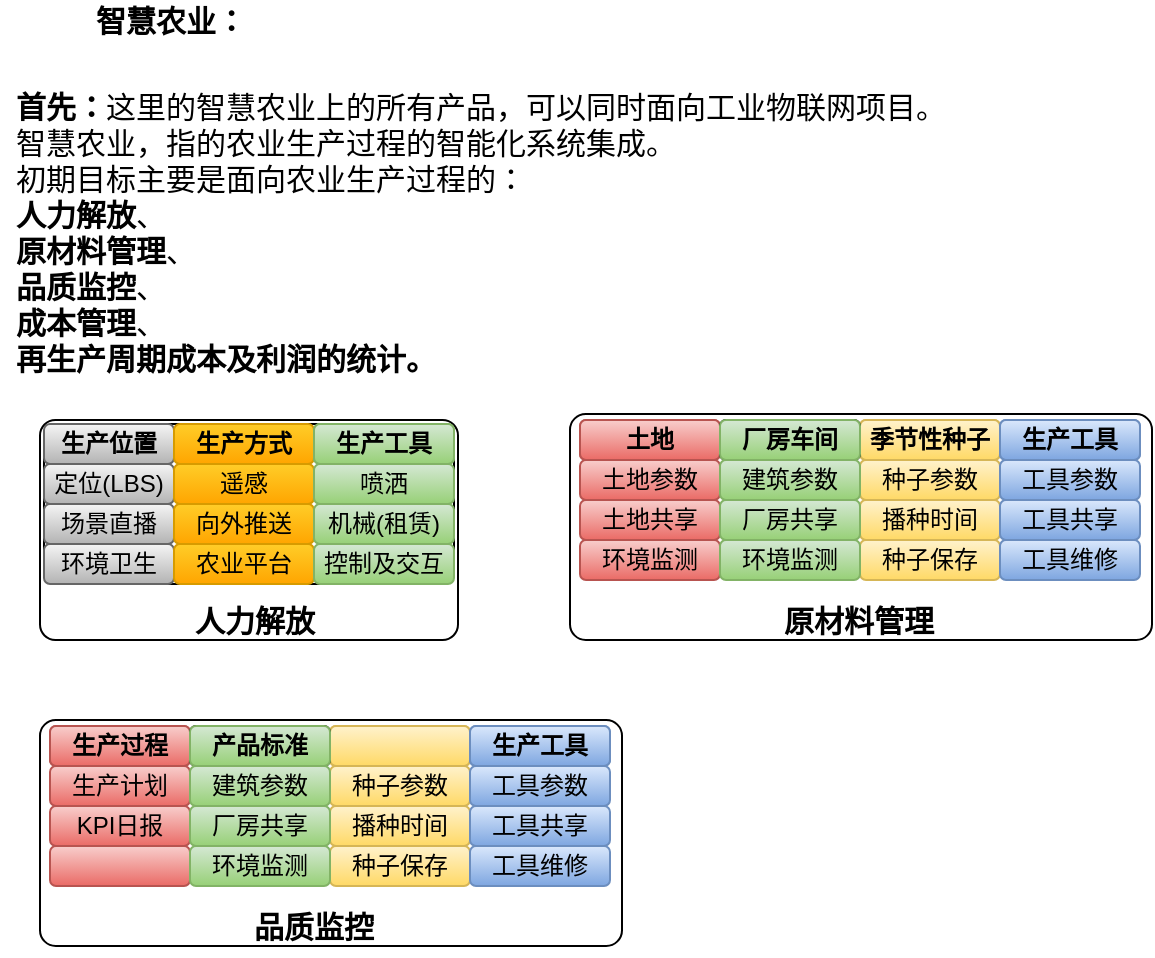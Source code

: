 <mxfile version="13.2.4" type="github">
  <diagram id="H-AtYfi4JVQoRXPYKVEc" name="第 1 页">
    <mxGraphModel dx="1422" dy="772" grid="1" gridSize="10" guides="1" tooltips="1" connect="1" arrows="1" fold="1" page="1" pageScale="1" pageWidth="827" pageHeight="1169" math="0" shadow="0">
      <root>
        <mxCell id="0" />
        <mxCell id="1" parent="0" />
        <mxCell id="hXZyT1r0rJxnU-BGcbAH-51" value="" style="rounded=1;whiteSpace=wrap;html=1;arcSize=7;" vertex="1" parent="1">
          <mxGeometry x="325" y="237" width="291" height="113" as="geometry" />
        </mxCell>
        <mxCell id="hXZyT1r0rJxnU-BGcbAH-1" value="" style="rounded=1;whiteSpace=wrap;html=1;arcSize=7;" vertex="1" parent="1">
          <mxGeometry x="60" y="240" width="209" height="110" as="geometry" />
        </mxCell>
        <mxCell id="hXZyT1r0rJxnU-BGcbAH-2" value="&lt;div style=&quot;text-align: left&quot;&gt;&lt;b&gt;智慧农业：&lt;/b&gt;&lt;/div&gt;" style="text;html=1;align=center;verticalAlign=middle;resizable=0;points=[];autosize=1;fontSize=15;" vertex="1" parent="1">
          <mxGeometry x="80" y="30" width="90" height="20" as="geometry" />
        </mxCell>
        <mxCell id="hXZyT1r0rJxnU-BGcbAH-3" value="&lt;div style=&quot;text-align: left&quot;&gt;&lt;b style=&quot;font-size: 15px&quot;&gt;首先：&lt;/b&gt;&lt;span style=&quot;font-size: 15px&quot;&gt;这里的智慧农业上的所有产品，可以同时面向工业物联网项目。&lt;/span&gt;&lt;/div&gt;&lt;span style=&quot;font-size: 15px&quot;&gt;&lt;div style=&quot;text-align: left&quot;&gt;智慧农业，指的农业生产过程的智能化系统集成。&lt;/div&gt;&lt;div style=&quot;text-align: left&quot;&gt;初期目标主要是面向农业生产过程的：&lt;/div&gt;&lt;div style=&quot;text-align: left&quot;&gt;&lt;b&gt;人力解放&lt;/b&gt;、&lt;/div&gt;&lt;div style=&quot;text-align: left&quot;&gt;&lt;b&gt;原材料管理&lt;/b&gt;、&lt;/div&gt;&lt;div style=&quot;text-align: left&quot;&gt;&lt;b&gt;品质监控&lt;/b&gt;、&lt;/div&gt;&lt;div style=&quot;text-align: left&quot;&gt;&lt;b&gt;成本管理&lt;/b&gt;、&lt;/div&gt;&lt;div style=&quot;text-align: left&quot;&gt;&lt;b&gt;再生产周期成本及利润的统计。&lt;/b&gt;&lt;/div&gt;&lt;div style=&quot;text-align: left&quot;&gt;&lt;span&gt;&lt;br&gt;&lt;/span&gt;&lt;/div&gt;&lt;/span&gt;" style="text;html=1;align=center;verticalAlign=middle;resizable=0;points=[];autosize=1;" vertex="1" parent="1">
          <mxGeometry x="40" y="90" width="480" height="130" as="geometry" />
        </mxCell>
        <mxCell id="hXZyT1r0rJxnU-BGcbAH-6" value="" style="rounded=1;whiteSpace=wrap;html=1;" vertex="1" parent="1">
          <mxGeometry x="62" y="242" width="205" height="80" as="geometry" />
        </mxCell>
        <mxCell id="hXZyT1r0rJxnU-BGcbAH-5" value="&lt;b&gt;生产位置&lt;/b&gt;" style="rounded=1;whiteSpace=wrap;html=1;gradientColor=#b3b3b3;fillColor=#f5f5f5;strokeColor=#666666;" vertex="1" parent="1">
          <mxGeometry x="62" y="242" width="65" height="20" as="geometry" />
        </mxCell>
        <mxCell id="hXZyT1r0rJxnU-BGcbAH-12" value="&lt;b style=&quot;font-size: 15px ; text-align: left&quot;&gt;人力解放&lt;/b&gt;" style="text;html=1;align=center;verticalAlign=middle;resizable=0;points=[];autosize=1;" vertex="1" parent="1">
          <mxGeometry x="127" y="330" width="80" height="20" as="geometry" />
        </mxCell>
        <mxCell id="hXZyT1r0rJxnU-BGcbAH-13" value="&lt;b&gt;生产方式&lt;/b&gt;" style="rounded=1;whiteSpace=wrap;html=1;gradientColor=#ffa500;fillColor=#ffcd28;strokeColor=#d79b00;" vertex="1" parent="1">
          <mxGeometry x="127" y="242" width="70" height="20" as="geometry" />
        </mxCell>
        <mxCell id="hXZyT1r0rJxnU-BGcbAH-14" value="生产工具" style="rounded=1;whiteSpace=wrap;html=1;gradientColor=#97d077;fillColor=#d5e8d4;strokeColor=#82b366;gradientDirection=south;" vertex="1" parent="1">
          <mxGeometry x="197" y="242" width="70" height="20" as="geometry" />
        </mxCell>
        <mxCell id="hXZyT1r0rJxnU-BGcbAH-15" value="定位(LBS)" style="rounded=1;whiteSpace=wrap;html=1;gradientColor=#b3b3b3;fillColor=#f5f5f5;strokeColor=#666666;" vertex="1" parent="1">
          <mxGeometry x="62" y="262" width="65" height="20" as="geometry" />
        </mxCell>
        <mxCell id="hXZyT1r0rJxnU-BGcbAH-16" value="场景直播" style="rounded=1;whiteSpace=wrap;html=1;gradientColor=#b3b3b3;fillColor=#f5f5f5;strokeColor=#666666;" vertex="1" parent="1">
          <mxGeometry x="62" y="282" width="65" height="20" as="geometry" />
        </mxCell>
        <mxCell id="hXZyT1r0rJxnU-BGcbAH-17" value="环境卫生" style="rounded=1;whiteSpace=wrap;html=1;gradientColor=#b3b3b3;fillColor=#f5f5f5;strokeColor=#666666;" vertex="1" parent="1">
          <mxGeometry x="62" y="302" width="65" height="20" as="geometry" />
        </mxCell>
        <mxCell id="hXZyT1r0rJxnU-BGcbAH-18" value="遥感" style="rounded=1;whiteSpace=wrap;html=1;gradientColor=#ffa500;fillColor=#ffcd28;strokeColor=#d79b00;" vertex="1" parent="1">
          <mxGeometry x="127" y="262" width="70" height="20" as="geometry" />
        </mxCell>
        <mxCell id="hXZyT1r0rJxnU-BGcbAH-19" value="向外推送" style="rounded=1;whiteSpace=wrap;html=1;gradientColor=#ffa500;fillColor=#ffcd28;strokeColor=#d79b00;" vertex="1" parent="1">
          <mxGeometry x="127" y="282" width="70" height="20" as="geometry" />
        </mxCell>
        <mxCell id="hXZyT1r0rJxnU-BGcbAH-20" value="农业平台" style="rounded=1;whiteSpace=wrap;html=1;gradientColor=#ffa500;fillColor=#ffcd28;strokeColor=#d79b00;" vertex="1" parent="1">
          <mxGeometry x="127" y="302" width="70" height="20" as="geometry" />
        </mxCell>
        <mxCell id="hXZyT1r0rJxnU-BGcbAH-21" value="喷洒&lt;span style=&quot;color: rgba(0 , 0 , 0 , 0) ; font-family: monospace ; font-size: 0px&quot;&gt;%3CmxGraphModel%3E%3Croot%3E%3CmxCell%20id%3D%220%22%2F%3E%3CmxCell%20id%3D%221%22%20parent%3D%220%22%2F%3E%3CmxCell%20id%3D%222%22%20value%3D%22%E9%81%A5%E6%84%9F%22%20style%3D%22rounded%3D1%3BwhiteSpace%3Dwrap%3Bhtml%3D1%3B%22%20vertex%3D%221%22%20parent%3D%221%22%3E%3CmxGeometry%20x%3D%22120%22%20y%3D%22300%22%20width%3D%2270%22%20height%3D%2220%22%20as%3D%22geometry%22%2F%3E%3C%2FmxCell%3E%3C%2Froot%3E%3C%2FmxGraphModel%3E&lt;/span&gt;" style="rounded=1;whiteSpace=wrap;html=1;gradientColor=#97d077;fillColor=#d5e8d4;strokeColor=#82b366;gradientDirection=south;" vertex="1" parent="1">
          <mxGeometry x="197" y="262" width="70" height="20" as="geometry" />
        </mxCell>
        <mxCell id="hXZyT1r0rJxnU-BGcbAH-22" value="机械(租赁)" style="rounded=1;whiteSpace=wrap;html=1;gradientColor=#97d077;fillColor=#d5e8d4;strokeColor=#82b366;gradientDirection=south;" vertex="1" parent="1">
          <mxGeometry x="197" y="282" width="70" height="20" as="geometry" />
        </mxCell>
        <mxCell id="hXZyT1r0rJxnU-BGcbAH-23" value="控制及交互" style="rounded=1;whiteSpace=wrap;html=1;gradientColor=#97d077;fillColor=#d5e8d4;strokeColor=#82b366;gradientDirection=south;" vertex="1" parent="1">
          <mxGeometry x="197" y="302" width="70" height="20" as="geometry" />
        </mxCell>
        <mxCell id="hXZyT1r0rJxnU-BGcbAH-24" value="&lt;b&gt;生产工具&lt;/b&gt;" style="rounded=1;whiteSpace=wrap;html=1;gradientColor=#97d077;fillColor=#d5e8d4;strokeColor=#82b366;gradientDirection=south;" vertex="1" parent="1">
          <mxGeometry x="197" y="242" width="70" height="20" as="geometry" />
        </mxCell>
        <mxCell id="hXZyT1r0rJxnU-BGcbAH-25" value="生产工具" style="rounded=1;whiteSpace=wrap;html=1;gradientColor=#ffd966;fillColor=#fff2cc;strokeColor=#d6b656;" vertex="1" parent="1">
          <mxGeometry x="470" y="240" width="70" height="20" as="geometry" />
        </mxCell>
        <mxCell id="hXZyT1r0rJxnU-BGcbAH-26" value="种子参数" style="rounded=1;whiteSpace=wrap;html=1;gradientColor=#ffd966;fillColor=#fff2cc;strokeColor=#d6b656;" vertex="1" parent="1">
          <mxGeometry x="470" y="260" width="70" height="20" as="geometry" />
        </mxCell>
        <mxCell id="hXZyT1r0rJxnU-BGcbAH-27" value="播种时间" style="rounded=1;whiteSpace=wrap;html=1;gradientColor=#ffd966;fillColor=#fff2cc;strokeColor=#d6b656;" vertex="1" parent="1">
          <mxGeometry x="470" y="280" width="70" height="20" as="geometry" />
        </mxCell>
        <mxCell id="hXZyT1r0rJxnU-BGcbAH-28" value="种子保存" style="rounded=1;whiteSpace=wrap;html=1;gradientColor=#ffd966;fillColor=#fff2cc;strokeColor=#d6b656;" vertex="1" parent="1">
          <mxGeometry x="470" y="300" width="70" height="20" as="geometry" />
        </mxCell>
        <mxCell id="hXZyT1r0rJxnU-BGcbAH-29" value="&lt;b&gt;季节性种子&lt;/b&gt;" style="rounded=1;whiteSpace=wrap;html=1;gradientColor=#ffd966;fillColor=#fff2cc;strokeColor=#d6b656;" vertex="1" parent="1">
          <mxGeometry x="470" y="240" width="70" height="20" as="geometry" />
        </mxCell>
        <mxCell id="hXZyT1r0rJxnU-BGcbAH-30" value="生产工具" style="rounded=1;whiteSpace=wrap;html=1;gradientColor=#7ea6e0;fillColor=#dae8fc;strokeColor=#6c8ebf;" vertex="1" parent="1">
          <mxGeometry x="540" y="240" width="70" height="20" as="geometry" />
        </mxCell>
        <mxCell id="hXZyT1r0rJxnU-BGcbAH-31" value="工具参数" style="rounded=1;whiteSpace=wrap;html=1;gradientColor=#7ea6e0;fillColor=#dae8fc;strokeColor=#6c8ebf;" vertex="1" parent="1">
          <mxGeometry x="540" y="260" width="70" height="20" as="geometry" />
        </mxCell>
        <mxCell id="hXZyT1r0rJxnU-BGcbAH-32" value="工具共享" style="rounded=1;whiteSpace=wrap;html=1;gradientColor=#7ea6e0;fillColor=#dae8fc;strokeColor=#6c8ebf;" vertex="1" parent="1">
          <mxGeometry x="540" y="280" width="70" height="20" as="geometry" />
        </mxCell>
        <mxCell id="hXZyT1r0rJxnU-BGcbAH-33" value="工具维修" style="rounded=1;whiteSpace=wrap;html=1;gradientColor=#7ea6e0;fillColor=#dae8fc;strokeColor=#6c8ebf;" vertex="1" parent="1">
          <mxGeometry x="540" y="300" width="70" height="20" as="geometry" />
        </mxCell>
        <mxCell id="hXZyT1r0rJxnU-BGcbAH-34" value="&lt;b&gt;生产工具&lt;/b&gt;" style="rounded=1;whiteSpace=wrap;html=1;gradientColor=#7ea6e0;fillColor=#dae8fc;strokeColor=#6c8ebf;" vertex="1" parent="1">
          <mxGeometry x="540" y="240" width="70" height="20" as="geometry" />
        </mxCell>
        <mxCell id="hXZyT1r0rJxnU-BGcbAH-41" value="生产工具" style="rounded=1;whiteSpace=wrap;html=1;gradientColor=#ea6b66;fillColor=#f8cecc;strokeColor=#b85450;" vertex="1" parent="1">
          <mxGeometry x="330" y="240" width="70" height="20" as="geometry" />
        </mxCell>
        <mxCell id="hXZyT1r0rJxnU-BGcbAH-42" value="土地参数" style="rounded=1;whiteSpace=wrap;html=1;gradientColor=#ea6b66;fillColor=#f8cecc;strokeColor=#b85450;" vertex="1" parent="1">
          <mxGeometry x="330" y="260" width="70" height="20" as="geometry" />
        </mxCell>
        <mxCell id="hXZyT1r0rJxnU-BGcbAH-43" value="土地共享" style="rounded=1;whiteSpace=wrap;html=1;gradientColor=#ea6b66;fillColor=#f8cecc;strokeColor=#b85450;" vertex="1" parent="1">
          <mxGeometry x="330" y="280" width="70" height="20" as="geometry" />
        </mxCell>
        <mxCell id="hXZyT1r0rJxnU-BGcbAH-44" value="环境监测" style="rounded=1;whiteSpace=wrap;html=1;gradientColor=#ea6b66;fillColor=#f8cecc;strokeColor=#b85450;" vertex="1" parent="1">
          <mxGeometry x="330" y="300" width="70" height="20" as="geometry" />
        </mxCell>
        <mxCell id="hXZyT1r0rJxnU-BGcbAH-45" value="土地" style="rounded=1;whiteSpace=wrap;html=1;gradientColor=#ea6b66;fillColor=#f8cecc;strokeColor=#b85450;fontStyle=1" vertex="1" parent="1">
          <mxGeometry x="330" y="240" width="70" height="20" as="geometry" />
        </mxCell>
        <mxCell id="hXZyT1r0rJxnU-BGcbAH-46" value="生产工具" style="rounded=1;whiteSpace=wrap;html=1;" vertex="1" parent="1">
          <mxGeometry x="400" y="240" width="70" height="20" as="geometry" />
        </mxCell>
        <mxCell id="hXZyT1r0rJxnU-BGcbAH-47" value="建筑参数" style="rounded=1;whiteSpace=wrap;html=1;gradientColor=#97d077;fillColor=#d5e8d4;strokeColor=#82b366;" vertex="1" parent="1">
          <mxGeometry x="400" y="260" width="70" height="20" as="geometry" />
        </mxCell>
        <mxCell id="hXZyT1r0rJxnU-BGcbAH-48" value="厂房共享" style="rounded=1;whiteSpace=wrap;html=1;gradientColor=#97d077;fillColor=#d5e8d4;strokeColor=#82b366;" vertex="1" parent="1">
          <mxGeometry x="400" y="280" width="70" height="20" as="geometry" />
        </mxCell>
        <mxCell id="hXZyT1r0rJxnU-BGcbAH-49" value="环境监测" style="rounded=1;whiteSpace=wrap;html=1;gradientColor=#97d077;fillColor=#d5e8d4;strokeColor=#82b366;" vertex="1" parent="1">
          <mxGeometry x="400" y="300" width="70" height="20" as="geometry" />
        </mxCell>
        <mxCell id="hXZyT1r0rJxnU-BGcbAH-50" value="&lt;b&gt;厂房车间&lt;/b&gt;" style="rounded=1;whiteSpace=wrap;html=1;gradientColor=#97d077;fillColor=#d5e8d4;strokeColor=#82b366;" vertex="1" parent="1">
          <mxGeometry x="400" y="240" width="70" height="20" as="geometry" />
        </mxCell>
        <mxCell id="hXZyT1r0rJxnU-BGcbAH-52" value="&lt;font face=&quot;helvetica&quot;&gt;&lt;span style=&quot;font-size: 15px&quot;&gt;&lt;b&gt;原材料管理&lt;/b&gt;&lt;/span&gt;&lt;/font&gt;" style="text;whiteSpace=wrap;html=1;" vertex="1" parent="1">
          <mxGeometry x="430" y="325" width="90" height="30" as="geometry" />
        </mxCell>
        <mxCell id="hXZyT1r0rJxnU-BGcbAH-54" value="" style="rounded=1;whiteSpace=wrap;html=1;arcSize=7;" vertex="1" parent="1">
          <mxGeometry x="60" y="390" width="291" height="113" as="geometry" />
        </mxCell>
        <mxCell id="hXZyT1r0rJxnU-BGcbAH-55" value="生产工具" style="rounded=1;whiteSpace=wrap;html=1;gradientColor=#ffd966;fillColor=#fff2cc;strokeColor=#d6b656;" vertex="1" parent="1">
          <mxGeometry x="205" y="393" width="70" height="20" as="geometry" />
        </mxCell>
        <mxCell id="hXZyT1r0rJxnU-BGcbAH-56" value="种子参数" style="rounded=1;whiteSpace=wrap;html=1;gradientColor=#ffd966;fillColor=#fff2cc;strokeColor=#d6b656;" vertex="1" parent="1">
          <mxGeometry x="205" y="413" width="70" height="20" as="geometry" />
        </mxCell>
        <mxCell id="hXZyT1r0rJxnU-BGcbAH-57" value="播种时间" style="rounded=1;whiteSpace=wrap;html=1;gradientColor=#ffd966;fillColor=#fff2cc;strokeColor=#d6b656;" vertex="1" parent="1">
          <mxGeometry x="205" y="433" width="70" height="20" as="geometry" />
        </mxCell>
        <mxCell id="hXZyT1r0rJxnU-BGcbAH-58" value="种子保存" style="rounded=1;whiteSpace=wrap;html=1;gradientColor=#ffd966;fillColor=#fff2cc;strokeColor=#d6b656;" vertex="1" parent="1">
          <mxGeometry x="205" y="453" width="70" height="20" as="geometry" />
        </mxCell>
        <mxCell id="hXZyT1r0rJxnU-BGcbAH-59" value="" style="rounded=1;whiteSpace=wrap;html=1;gradientColor=#ffd966;fillColor=#fff2cc;strokeColor=#d6b656;" vertex="1" parent="1">
          <mxGeometry x="205" y="393" width="70" height="20" as="geometry" />
        </mxCell>
        <mxCell id="hXZyT1r0rJxnU-BGcbAH-60" value="生产工具" style="rounded=1;whiteSpace=wrap;html=1;gradientColor=#7ea6e0;fillColor=#dae8fc;strokeColor=#6c8ebf;" vertex="1" parent="1">
          <mxGeometry x="275" y="393" width="70" height="20" as="geometry" />
        </mxCell>
        <mxCell id="hXZyT1r0rJxnU-BGcbAH-61" value="工具参数" style="rounded=1;whiteSpace=wrap;html=1;gradientColor=#7ea6e0;fillColor=#dae8fc;strokeColor=#6c8ebf;" vertex="1" parent="1">
          <mxGeometry x="275" y="413" width="70" height="20" as="geometry" />
        </mxCell>
        <mxCell id="hXZyT1r0rJxnU-BGcbAH-62" value="工具共享" style="rounded=1;whiteSpace=wrap;html=1;gradientColor=#7ea6e0;fillColor=#dae8fc;strokeColor=#6c8ebf;" vertex="1" parent="1">
          <mxGeometry x="275" y="433" width="70" height="20" as="geometry" />
        </mxCell>
        <mxCell id="hXZyT1r0rJxnU-BGcbAH-63" value="工具维修" style="rounded=1;whiteSpace=wrap;html=1;gradientColor=#7ea6e0;fillColor=#dae8fc;strokeColor=#6c8ebf;" vertex="1" parent="1">
          <mxGeometry x="275" y="453" width="70" height="20" as="geometry" />
        </mxCell>
        <mxCell id="hXZyT1r0rJxnU-BGcbAH-64" value="&lt;b&gt;生产工具&lt;/b&gt;" style="rounded=1;whiteSpace=wrap;html=1;gradientColor=#7ea6e0;fillColor=#dae8fc;strokeColor=#6c8ebf;" vertex="1" parent="1">
          <mxGeometry x="275" y="393" width="70" height="20" as="geometry" />
        </mxCell>
        <mxCell id="hXZyT1r0rJxnU-BGcbAH-65" value="生产工具" style="rounded=1;whiteSpace=wrap;html=1;gradientColor=#ea6b66;fillColor=#f8cecc;strokeColor=#b85450;" vertex="1" parent="1">
          <mxGeometry x="65" y="393" width="70" height="20" as="geometry" />
        </mxCell>
        <mxCell id="hXZyT1r0rJxnU-BGcbAH-66" value="生产计划" style="rounded=1;whiteSpace=wrap;html=1;gradientColor=#ea6b66;fillColor=#f8cecc;strokeColor=#b85450;" vertex="1" parent="1">
          <mxGeometry x="65" y="413" width="70" height="20" as="geometry" />
        </mxCell>
        <mxCell id="hXZyT1r0rJxnU-BGcbAH-67" value="KPI日报" style="rounded=1;whiteSpace=wrap;html=1;gradientColor=#ea6b66;fillColor=#f8cecc;strokeColor=#b85450;" vertex="1" parent="1">
          <mxGeometry x="65" y="433" width="70" height="20" as="geometry" />
        </mxCell>
        <mxCell id="hXZyT1r0rJxnU-BGcbAH-68" value="" style="rounded=1;whiteSpace=wrap;html=1;gradientColor=#ea6b66;fillColor=#f8cecc;strokeColor=#b85450;" vertex="1" parent="1">
          <mxGeometry x="65" y="453" width="70" height="20" as="geometry" />
        </mxCell>
        <mxCell id="hXZyT1r0rJxnU-BGcbAH-69" value="生产过程" style="rounded=1;whiteSpace=wrap;html=1;gradientColor=#ea6b66;fillColor=#f8cecc;strokeColor=#b85450;fontStyle=1" vertex="1" parent="1">
          <mxGeometry x="65" y="393" width="70" height="20" as="geometry" />
        </mxCell>
        <mxCell id="hXZyT1r0rJxnU-BGcbAH-70" value="生产工具" style="rounded=1;whiteSpace=wrap;html=1;" vertex="1" parent="1">
          <mxGeometry x="135" y="393" width="70" height="20" as="geometry" />
        </mxCell>
        <mxCell id="hXZyT1r0rJxnU-BGcbAH-71" value="建筑参数" style="rounded=1;whiteSpace=wrap;html=1;gradientColor=#97d077;fillColor=#d5e8d4;strokeColor=#82b366;" vertex="1" parent="1">
          <mxGeometry x="135" y="413" width="70" height="20" as="geometry" />
        </mxCell>
        <mxCell id="hXZyT1r0rJxnU-BGcbAH-72" value="厂房共享" style="rounded=1;whiteSpace=wrap;html=1;gradientColor=#97d077;fillColor=#d5e8d4;strokeColor=#82b366;" vertex="1" parent="1">
          <mxGeometry x="135" y="433" width="70" height="20" as="geometry" />
        </mxCell>
        <mxCell id="hXZyT1r0rJxnU-BGcbAH-73" value="环境监测" style="rounded=1;whiteSpace=wrap;html=1;gradientColor=#97d077;fillColor=#d5e8d4;strokeColor=#82b366;" vertex="1" parent="1">
          <mxGeometry x="135" y="453" width="70" height="20" as="geometry" />
        </mxCell>
        <mxCell id="hXZyT1r0rJxnU-BGcbAH-74" value="&lt;b&gt;产品标准&lt;/b&gt;" style="rounded=1;whiteSpace=wrap;html=1;gradientColor=#97d077;fillColor=#d5e8d4;strokeColor=#82b366;" vertex="1" parent="1">
          <mxGeometry x="135" y="393" width="70" height="20" as="geometry" />
        </mxCell>
        <mxCell id="hXZyT1r0rJxnU-BGcbAH-75" value="&lt;font face=&quot;helvetica&quot;&gt;&lt;span style=&quot;font-size: 15px&quot;&gt;&lt;b&gt;品质监控&lt;/b&gt;&lt;/span&gt;&lt;/font&gt;" style="text;whiteSpace=wrap;html=1;" vertex="1" parent="1">
          <mxGeometry x="165" y="478" width="90" height="30" as="geometry" />
        </mxCell>
      </root>
    </mxGraphModel>
  </diagram>
</mxfile>
